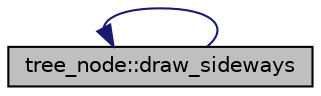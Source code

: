 digraph "tree_node::draw_sideways"
{
  edge [fontname="Helvetica",fontsize="10",labelfontname="Helvetica",labelfontsize="10"];
  node [fontname="Helvetica",fontsize="10",shape=record];
  rankdir="LR";
  Node113 [label="tree_node::draw_sideways",height=0.2,width=0.4,color="black", fillcolor="grey75", style="filled", fontcolor="black"];
  Node113 -> Node113 [dir="back",color="midnightblue",fontsize="10",style="solid",fontname="Helvetica"];
}
